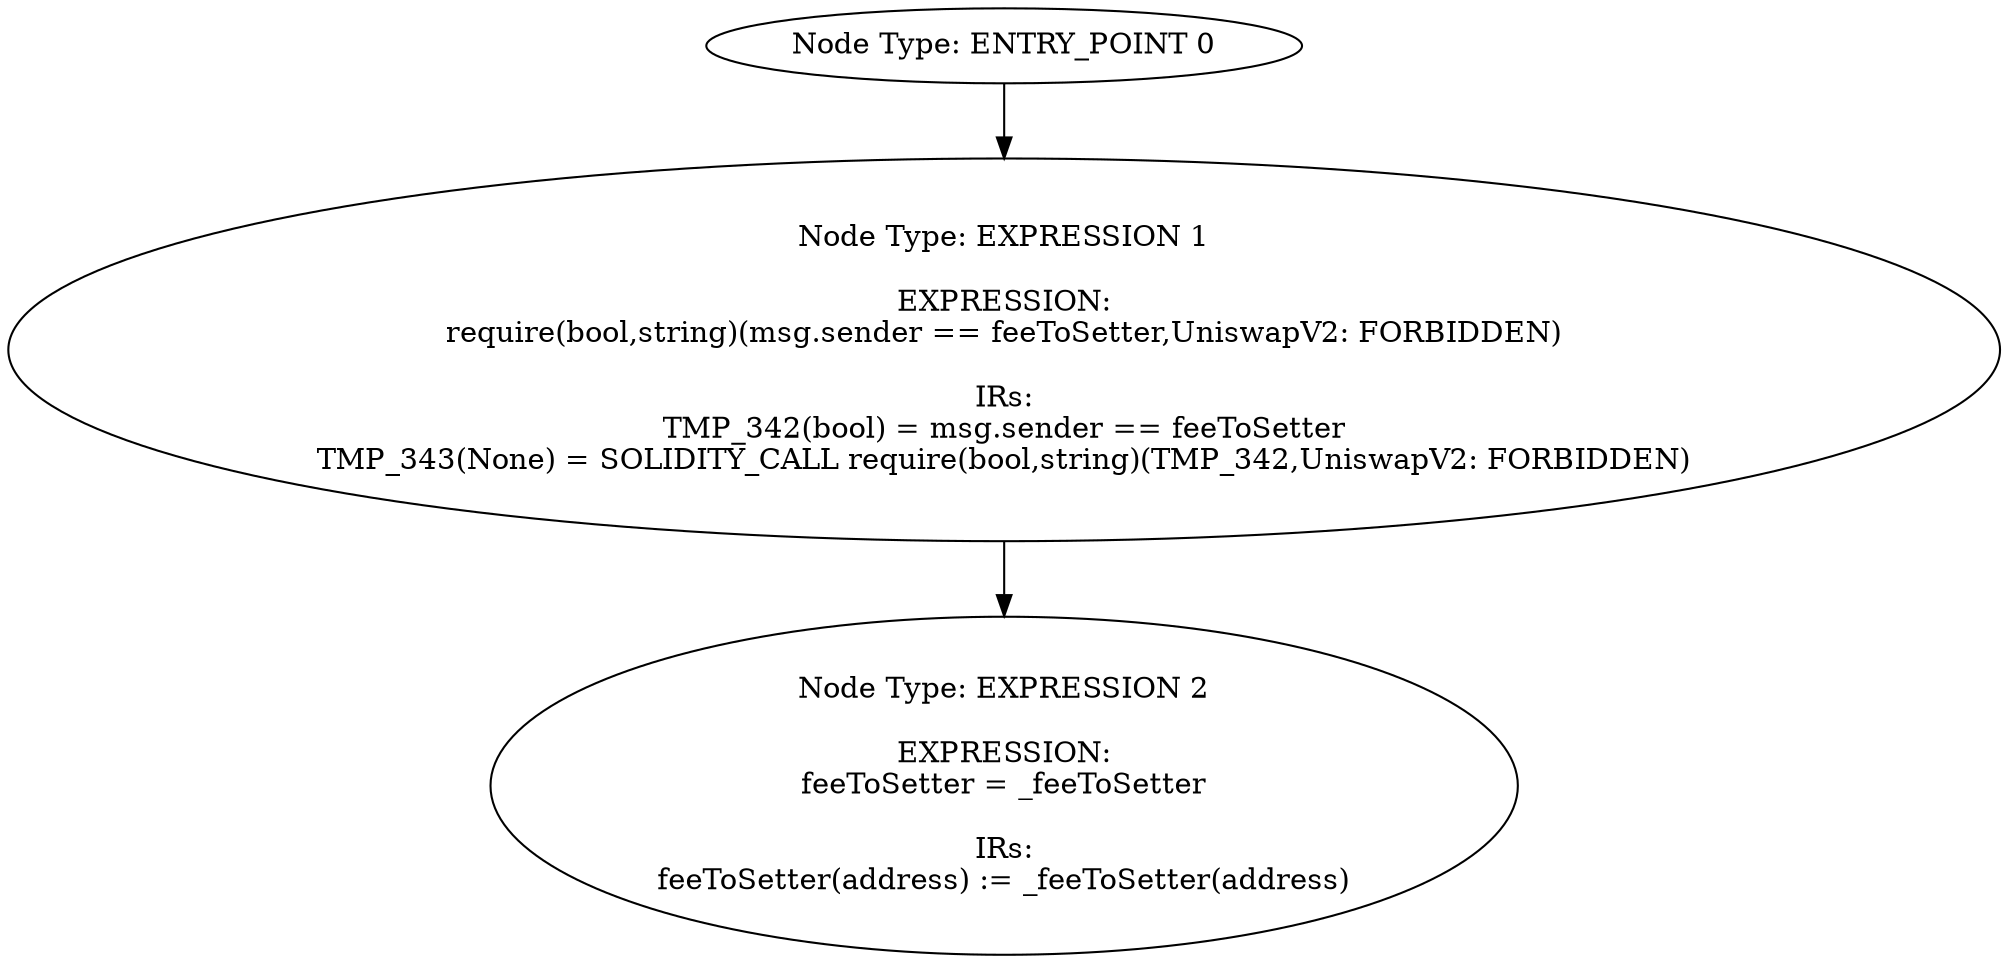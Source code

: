 digraph{
0[label="Node Type: ENTRY_POINT 0
"];
0->1;
1[label="Node Type: EXPRESSION 1

EXPRESSION:
require(bool,string)(msg.sender == feeToSetter,UniswapV2: FORBIDDEN)

IRs:
TMP_342(bool) = msg.sender == feeToSetter
TMP_343(None) = SOLIDITY_CALL require(bool,string)(TMP_342,UniswapV2: FORBIDDEN)"];
1->2;
2[label="Node Type: EXPRESSION 2

EXPRESSION:
feeToSetter = _feeToSetter

IRs:
feeToSetter(address) := _feeToSetter(address)"];
}
